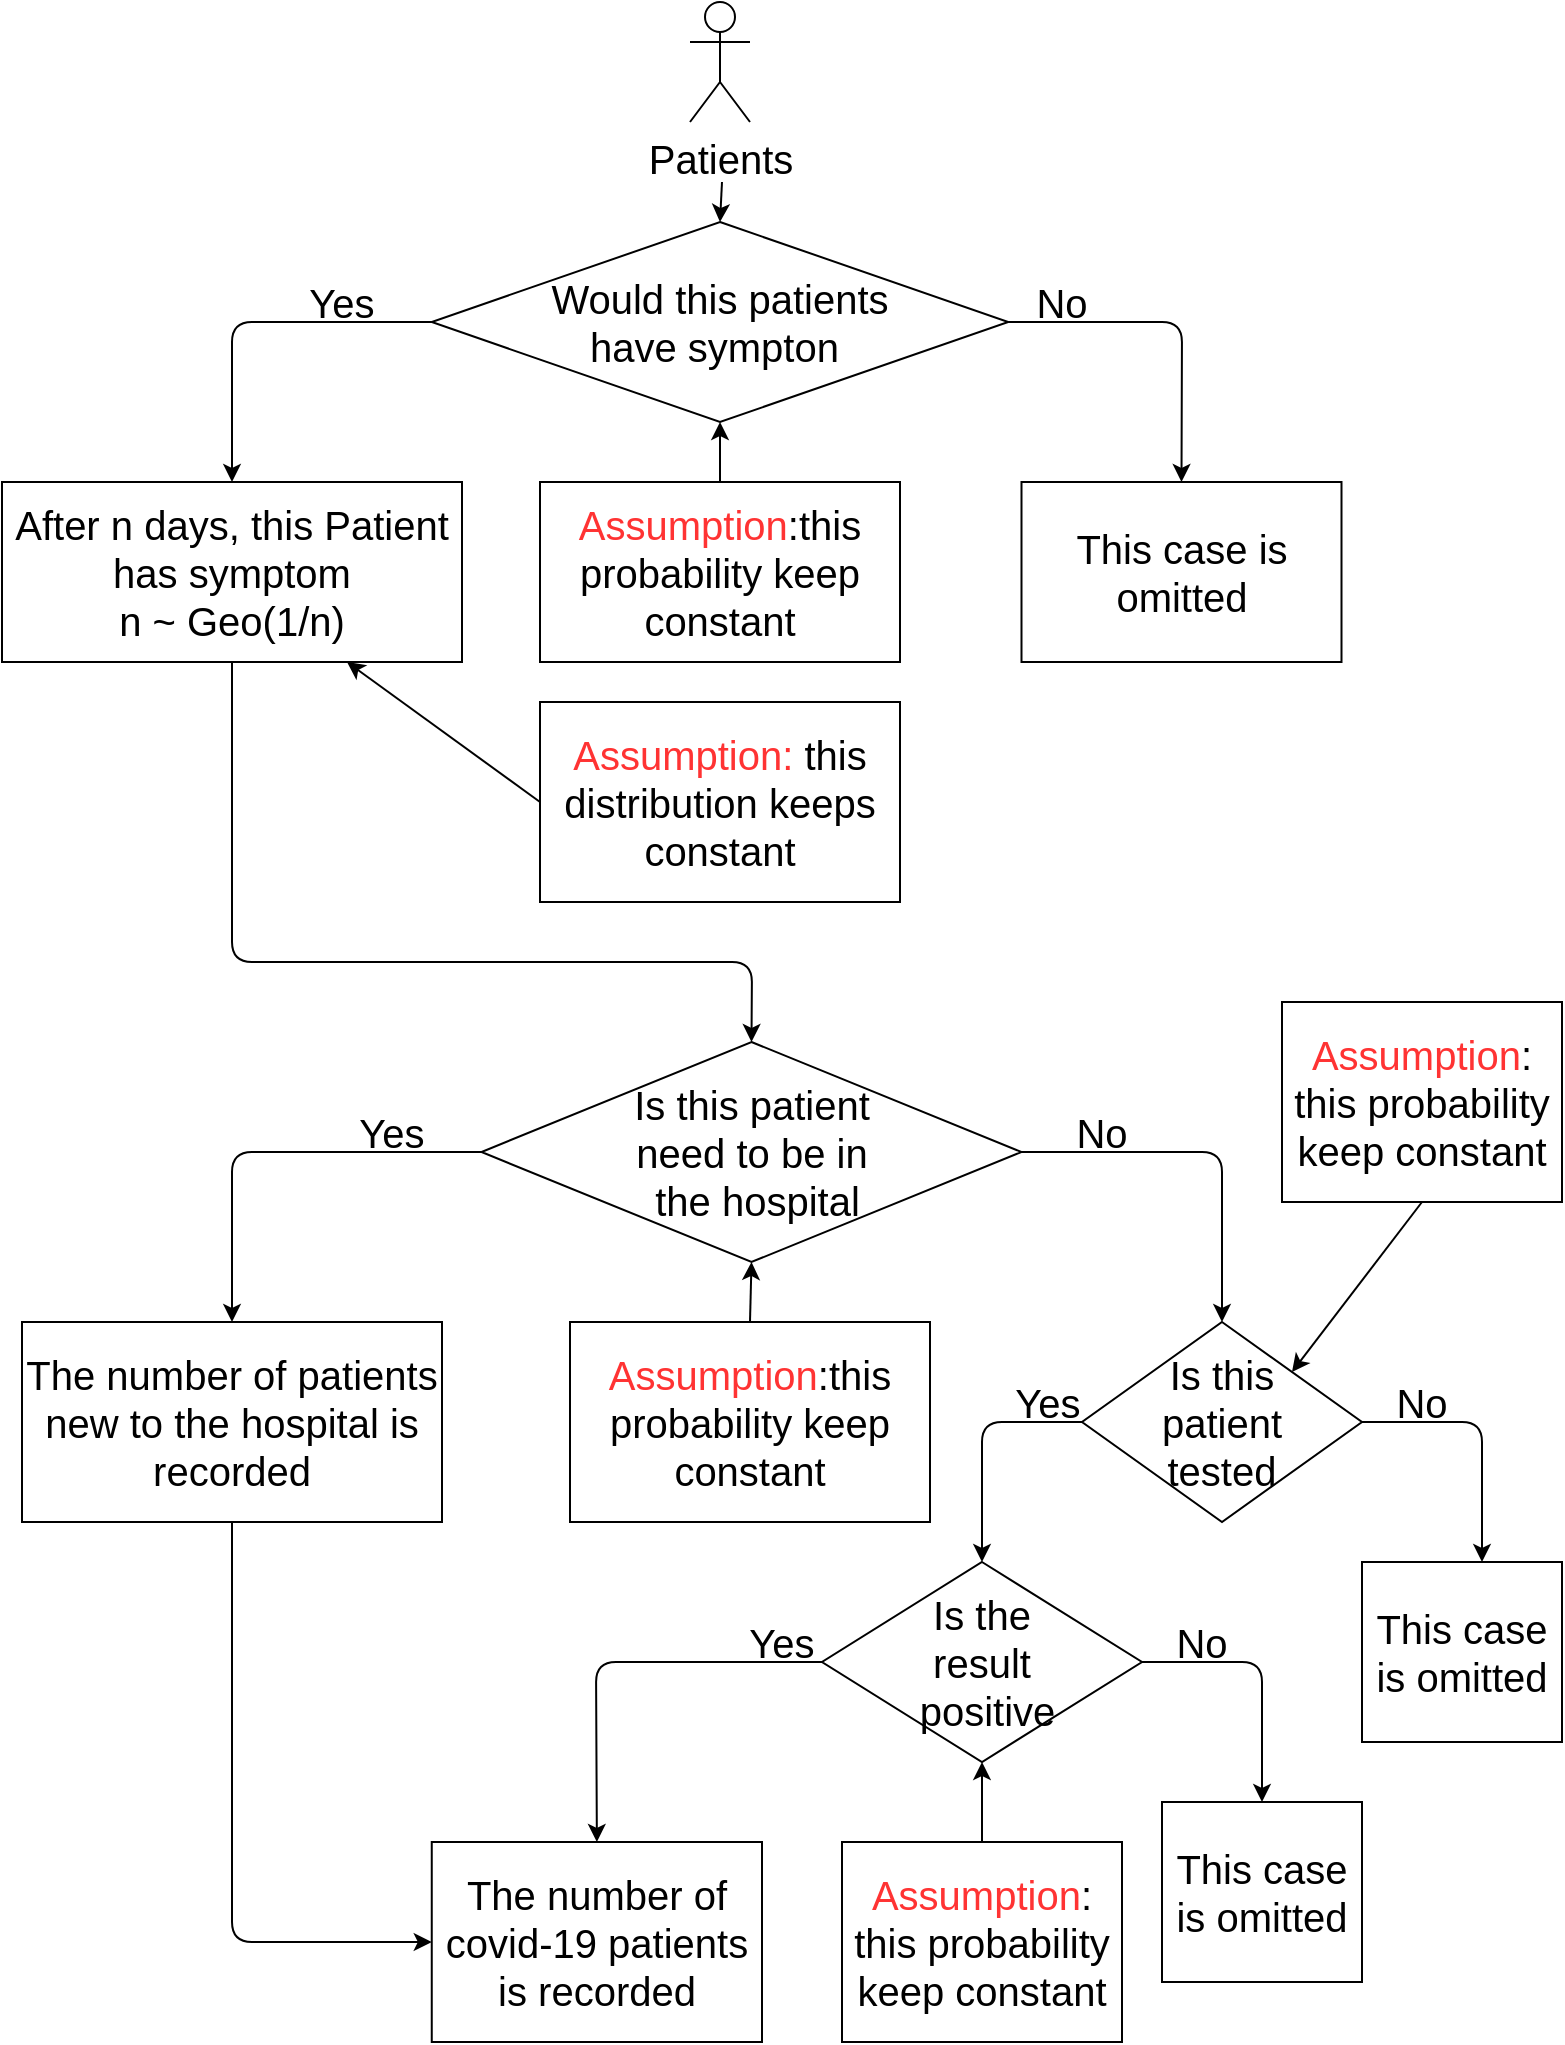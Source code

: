 <mxfile version="14.9.0" type="device"><diagram id="wYgK5nks8HcWJWhXojZG" name="Page-1"><mxGraphModel dx="1052" dy="624" grid="1" gridSize="10" guides="1" tooltips="1" connect="1" arrows="1" fold="1" page="1" pageScale="1" pageWidth="827" pageHeight="1169" math="0" shadow="0"><root><mxCell id="0"/><mxCell id="1" parent="0"/><mxCell id="vHe0E507JqWtaFOiYlpj-1" value="&lt;font style=&quot;font-size: 20px&quot;&gt;Patients&lt;/font&gt;" style="shape=umlActor;verticalLabelPosition=bottom;verticalAlign=top;html=1;outlineConnect=0;" vertex="1" parent="1"><mxGeometry x="384" y="20" width="30" height="60" as="geometry"/></mxCell><mxCell id="vHe0E507JqWtaFOiYlpj-4" value="" style="endArrow=classic;html=1;entryX=0.5;entryY=0;entryDx=0;entryDy=0;" edge="1" parent="1" target="vHe0E507JqWtaFOiYlpj-8"><mxGeometry width="50" height="50" relative="1" as="geometry"><mxPoint x="400" y="110" as="sourcePoint"/><mxPoint x="400" y="180" as="targetPoint"/></mxGeometry></mxCell><mxCell id="vHe0E507JqWtaFOiYlpj-6" value="&lt;font style=&quot;font-size: 20px&quot;&gt;After n days, this Patient has symptom&lt;br&gt;n ~ Geo(1/n)&lt;/font&gt;" style="rounded=0;whiteSpace=wrap;html=1;" vertex="1" parent="1"><mxGeometry x="40" y="260" width="230" height="90" as="geometry"/></mxCell><mxCell id="vHe0E507JqWtaFOiYlpj-8" value="&lt;font style=&quot;font-size: 20px&quot;&gt;Would this patients &lt;br&gt;have sympton&amp;nbsp;&lt;/font&gt;" style="rhombus;whiteSpace=wrap;html=1;" vertex="1" parent="1"><mxGeometry x="254.88" y="130" width="288.25" height="100" as="geometry"/></mxCell><mxCell id="vHe0E507JqWtaFOiYlpj-9" value="" style="endArrow=classic;html=1;exitX=0;exitY=0.5;exitDx=0;exitDy=0;entryX=0.5;entryY=0;entryDx=0;entryDy=0;" edge="1" parent="1" source="vHe0E507JqWtaFOiYlpj-8" target="vHe0E507JqWtaFOiYlpj-6"><mxGeometry width="50" height="50" relative="1" as="geometry"><mxPoint x="190" y="180" as="sourcePoint"/><mxPoint x="240" y="130" as="targetPoint"/><Array as="points"><mxPoint x="155" y="180"/></Array></mxGeometry></mxCell><mxCell id="vHe0E507JqWtaFOiYlpj-10" value="&lt;font style=&quot;font-size: 20px&quot;&gt;Yes&lt;/font&gt;" style="text;html=1;strokeColor=none;fillColor=none;align=center;verticalAlign=middle;whiteSpace=wrap;rounded=0;" vertex="1" parent="1"><mxGeometry x="190" y="160" width="40" height="20" as="geometry"/></mxCell><mxCell id="vHe0E507JqWtaFOiYlpj-11" value="&lt;font style=&quot;font-size: 20px&quot;&gt;This case is omitted&lt;/font&gt;" style="rounded=0;whiteSpace=wrap;html=1;" vertex="1" parent="1"><mxGeometry x="549.75" y="260" width="160" height="90" as="geometry"/></mxCell><mxCell id="vHe0E507JqWtaFOiYlpj-12" value="" style="endArrow=classic;html=1;entryX=0.5;entryY=0;entryDx=0;entryDy=0;exitX=1;exitY=0.5;exitDx=0;exitDy=0;" edge="1" parent="1" source="vHe0E507JqWtaFOiYlpj-8" target="vHe0E507JqWtaFOiYlpj-11"><mxGeometry width="50" height="50" relative="1" as="geometry"><mxPoint x="520" y="210" as="sourcePoint"/><mxPoint x="440" y="170" as="targetPoint"/><Array as="points"><mxPoint x="630" y="180"/></Array></mxGeometry></mxCell><mxCell id="vHe0E507JqWtaFOiYlpj-13" value="&lt;font style=&quot;font-size: 20px&quot;&gt;No&lt;/font&gt;" style="text;html=1;strokeColor=none;fillColor=none;align=center;verticalAlign=middle;whiteSpace=wrap;rounded=0;" vertex="1" parent="1"><mxGeometry x="549.75" y="160" width="40" height="20" as="geometry"/></mxCell><mxCell id="vHe0E507JqWtaFOiYlpj-15" value="&lt;font style=&quot;font-size: 20px&quot;&gt;&lt;font color=&quot;#ff3333&quot;&gt;Assumption&lt;/font&gt;:this probability keep constant&lt;/font&gt;" style="rounded=0;whiteSpace=wrap;html=1;" vertex="1" parent="1"><mxGeometry x="309" y="260" width="180" height="90" as="geometry"/></mxCell><mxCell id="vHe0E507JqWtaFOiYlpj-16" value="" style="endArrow=classic;html=1;entryX=0.5;entryY=1;entryDx=0;entryDy=0;exitX=0.5;exitY=0;exitDx=0;exitDy=0;" edge="1" parent="1" source="vHe0E507JqWtaFOiYlpj-15" target="vHe0E507JqWtaFOiYlpj-8"><mxGeometry width="50" height="50" relative="1" as="geometry"><mxPoint x="390" y="360" as="sourcePoint"/><mxPoint x="440" y="310" as="targetPoint"/></mxGeometry></mxCell><mxCell id="vHe0E507JqWtaFOiYlpj-17" value="" style="endArrow=classic;html=1;entryX=0.75;entryY=1;entryDx=0;entryDy=0;exitX=0;exitY=0.5;exitDx=0;exitDy=0;" edge="1" parent="1" source="vHe0E507JqWtaFOiYlpj-18" target="vHe0E507JqWtaFOiYlpj-6"><mxGeometry width="50" height="50" relative="1" as="geometry"><mxPoint x="280" y="490" as="sourcePoint"/><mxPoint x="440" y="530" as="targetPoint"/></mxGeometry></mxCell><mxCell id="vHe0E507JqWtaFOiYlpj-18" value="&lt;font style=&quot;font-size: 20px&quot;&gt;&lt;font color=&quot;#ff3333&quot;&gt;Assumption:&lt;/font&gt; this distribution keeps constant&lt;/font&gt;" style="rounded=0;whiteSpace=wrap;html=1;" vertex="1" parent="1"><mxGeometry x="309" y="370" width="180" height="100" as="geometry"/></mxCell><mxCell id="vHe0E507JqWtaFOiYlpj-19" value="" style="endArrow=classic;html=1;exitX=0.5;exitY=1;exitDx=0;exitDy=0;entryX=0.5;entryY=0;entryDx=0;entryDy=0;" edge="1" parent="1" source="vHe0E507JqWtaFOiYlpj-6" target="vHe0E507JqWtaFOiYlpj-20"><mxGeometry width="50" height="50" relative="1" as="geometry"><mxPoint x="390" y="690" as="sourcePoint"/><mxPoint x="420" y="670" as="targetPoint"/><Array as="points"><mxPoint x="155" y="500"/><mxPoint x="415" y="500"/></Array></mxGeometry></mxCell><mxCell id="vHe0E507JqWtaFOiYlpj-20" value="&lt;font style=&quot;font-size: 20px&quot;&gt;Is this patient &lt;br&gt;need to&amp;nbsp;be in&lt;br&gt;&amp;nbsp;the hospital&lt;/font&gt;" style="rhombus;whiteSpace=wrap;html=1;" vertex="1" parent="1"><mxGeometry x="279.75" y="540" width="270" height="110" as="geometry"/></mxCell><mxCell id="vHe0E507JqWtaFOiYlpj-21" value="" style="endArrow=classic;html=1;exitX=0;exitY=0.5;exitDx=0;exitDy=0;" edge="1" parent="1" source="vHe0E507JqWtaFOiYlpj-20" target="vHe0E507JqWtaFOiYlpj-27"><mxGeometry width="50" height="50" relative="1" as="geometry"><mxPoint x="330" y="760" as="sourcePoint"/><mxPoint x="180" y="820" as="targetPoint"/><Array as="points"><mxPoint x="155" y="595"/></Array></mxGeometry></mxCell><mxCell id="vHe0E507JqWtaFOiYlpj-22" value="" style="endArrow=classic;html=1;exitX=1;exitY=0.5;exitDx=0;exitDy=0;entryX=0.5;entryY=0;entryDx=0;entryDy=0;" edge="1" parent="1" source="vHe0E507JqWtaFOiYlpj-20" target="vHe0E507JqWtaFOiYlpj-29"><mxGeometry width="50" height="50" relative="1" as="geometry"><mxPoint x="330" y="760" as="sourcePoint"/><mxPoint x="650" y="660" as="targetPoint"/><Array as="points"><mxPoint x="650" y="595"/></Array></mxGeometry></mxCell><mxCell id="vHe0E507JqWtaFOiYlpj-23" value="&lt;font style=&quot;font-size: 20px&quot;&gt;Yes&lt;/font&gt;" style="text;html=1;strokeColor=none;fillColor=none;align=center;verticalAlign=middle;whiteSpace=wrap;rounded=0;" vertex="1" parent="1"><mxGeometry x="214.88" y="575" width="40" height="20" as="geometry"/></mxCell><mxCell id="vHe0E507JqWtaFOiYlpj-24" value="&lt;font style=&quot;font-size: 20px&quot;&gt;No&lt;/font&gt;" style="text;html=1;strokeColor=none;fillColor=none;align=center;verticalAlign=middle;whiteSpace=wrap;rounded=0;" vertex="1" parent="1"><mxGeometry x="570" y="575" width="40" height="20" as="geometry"/></mxCell><mxCell id="vHe0E507JqWtaFOiYlpj-25" value="&lt;font style=&quot;font-size: 20px&quot;&gt;&lt;font color=&quot;#ff3333&quot;&gt;Assumption&lt;/font&gt;:this probability keep constant&lt;/font&gt;" style="rounded=0;whiteSpace=wrap;html=1;" vertex="1" parent="1"><mxGeometry x="324" y="680" width="180" height="100" as="geometry"/></mxCell><mxCell id="vHe0E507JqWtaFOiYlpj-26" value="" style="endArrow=classic;html=1;entryX=0.5;entryY=1;entryDx=0;entryDy=0;exitX=0.5;exitY=0;exitDx=0;exitDy=0;" edge="1" parent="1" source="vHe0E507JqWtaFOiYlpj-25" target="vHe0E507JqWtaFOiYlpj-20"><mxGeometry width="50" height="50" relative="1" as="geometry"><mxPoint x="405.75" y="870" as="sourcePoint"/><mxPoint x="414.75" y="790" as="targetPoint"/></mxGeometry></mxCell><mxCell id="vHe0E507JqWtaFOiYlpj-27" value="&lt;font style=&quot;font-size: 20px&quot;&gt;The number of patients new to the hospital is recorded&lt;/font&gt;" style="rounded=0;whiteSpace=wrap;html=1;" vertex="1" parent="1"><mxGeometry x="50" y="680" width="210" height="100" as="geometry"/></mxCell><mxCell id="vHe0E507JqWtaFOiYlpj-29" value="&lt;font style=&quot;font-size: 20px&quot;&gt;Is this &lt;br&gt;patient &lt;br&gt;tested&lt;/font&gt;" style="rhombus;whiteSpace=wrap;html=1;" vertex="1" parent="1"><mxGeometry x="580" y="680" width="140" height="100" as="geometry"/></mxCell><mxCell id="vHe0E507JqWtaFOiYlpj-30" value="" style="endArrow=classic;html=1;exitX=1;exitY=0.5;exitDx=0;exitDy=0;" edge="1" parent="1" source="vHe0E507JqWtaFOiYlpj-29"><mxGeometry width="50" height="50" relative="1" as="geometry"><mxPoint x="400" y="860" as="sourcePoint"/><mxPoint x="780" y="800" as="targetPoint"/><Array as="points"><mxPoint x="780" y="730"/></Array></mxGeometry></mxCell><mxCell id="vHe0E507JqWtaFOiYlpj-31" value="&lt;font style=&quot;font-size: 20px&quot;&gt;No&lt;/font&gt;" style="text;html=1;strokeColor=none;fillColor=none;align=center;verticalAlign=middle;whiteSpace=wrap;rounded=0;" vertex="1" parent="1"><mxGeometry x="730" y="710" width="40" height="20" as="geometry"/></mxCell><mxCell id="vHe0E507JqWtaFOiYlpj-33" value="&lt;font style=&quot;font-size: 20px&quot;&gt;This case is omitted&lt;/font&gt;" style="rounded=0;whiteSpace=wrap;html=1;" vertex="1" parent="1"><mxGeometry x="720" y="800" width="100" height="90" as="geometry"/></mxCell><mxCell id="vHe0E507JqWtaFOiYlpj-34" value="" style="endArrow=classic;html=1;exitX=0;exitY=0.5;exitDx=0;exitDy=0;entryX=0.5;entryY=0;entryDx=0;entryDy=0;" edge="1" parent="1" source="vHe0E507JqWtaFOiYlpj-29" target="vHe0E507JqWtaFOiYlpj-36"><mxGeometry width="50" height="50" relative="1" as="geometry"><mxPoint x="400" y="780" as="sourcePoint"/><mxPoint x="530" y="800" as="targetPoint"/><Array as="points"><mxPoint x="530" y="730"/></Array></mxGeometry></mxCell><mxCell id="vHe0E507JqWtaFOiYlpj-35" value="&lt;font style=&quot;font-size: 20px&quot;&gt;Yes&lt;/font&gt;" style="text;html=1;strokeColor=none;fillColor=none;align=center;verticalAlign=middle;whiteSpace=wrap;rounded=0;" vertex="1" parent="1"><mxGeometry x="543.13" y="710" width="40" height="20" as="geometry"/></mxCell><mxCell id="vHe0E507JqWtaFOiYlpj-36" value="&lt;font style=&quot;font-size: 20px&quot;&gt;Is the &lt;br&gt;result&lt;br&gt;&amp;nbsp;positive&lt;/font&gt;" style="rhombus;whiteSpace=wrap;html=1;" vertex="1" parent="1"><mxGeometry x="450" y="800" width="160" height="100" as="geometry"/></mxCell><mxCell id="vHe0E507JqWtaFOiYlpj-37" value="" style="endArrow=classic;html=1;exitX=1;exitY=0.5;exitDx=0;exitDy=0;entryX=0.5;entryY=0;entryDx=0;entryDy=0;" edge="1" parent="1" source="vHe0E507JqWtaFOiYlpj-36" target="vHe0E507JqWtaFOiYlpj-39"><mxGeometry width="50" height="50" relative="1" as="geometry"><mxPoint x="610" y="850" as="sourcePoint"/><mxPoint x="670" y="920" as="targetPoint"/><Array as="points"><mxPoint x="670" y="850"/></Array></mxGeometry></mxCell><mxCell id="vHe0E507JqWtaFOiYlpj-38" value="&lt;font style=&quot;font-size: 20px&quot;&gt;No&lt;/font&gt;" style="text;html=1;strokeColor=none;fillColor=none;align=center;verticalAlign=middle;whiteSpace=wrap;rounded=0;" vertex="1" parent="1"><mxGeometry x="620" y="830" width="40" height="20" as="geometry"/></mxCell><mxCell id="vHe0E507JqWtaFOiYlpj-39" value="&lt;font style=&quot;font-size: 20px&quot;&gt;This case is omitted&lt;/font&gt;" style="rounded=0;whiteSpace=wrap;html=1;" vertex="1" parent="1"><mxGeometry x="620" y="920" width="100" height="90" as="geometry"/></mxCell><mxCell id="vHe0E507JqWtaFOiYlpj-40" value="" style="endArrow=classic;html=1;exitX=1;exitY=1;exitDx=0;exitDy=0;entryX=0.5;entryY=0;entryDx=0;entryDy=0;" edge="1" parent="1" source="vHe0E507JqWtaFOiYlpj-41" target="vHe0E507JqWtaFOiYlpj-43"><mxGeometry width="50" height="50" relative="1" as="geometry"><mxPoint x="446.87" y="850" as="sourcePoint"/><mxPoint x="396.87" y="920" as="targetPoint"/><Array as="points"><mxPoint x="337" y="850"/></Array></mxGeometry></mxCell><mxCell id="vHe0E507JqWtaFOiYlpj-41" value="&lt;font style=&quot;font-size: 20px&quot;&gt;Yes&lt;/font&gt;" style="text;html=1;strokeColor=none;fillColor=none;align=center;verticalAlign=middle;whiteSpace=wrap;rounded=0;" vertex="1" parent="1"><mxGeometry x="410" y="830" width="40" height="20" as="geometry"/></mxCell><mxCell id="vHe0E507JqWtaFOiYlpj-43" value="&lt;font style=&quot;font-size: 20px&quot;&gt;The number of covid-19 patients is recorded&lt;/font&gt;" style="rounded=0;whiteSpace=wrap;html=1;" vertex="1" parent="1"><mxGeometry x="254.88" y="940" width="165.12" height="100" as="geometry"/></mxCell><mxCell id="vHe0E507JqWtaFOiYlpj-44" value="" style="endArrow=classic;html=1;entryX=0;entryY=0.5;entryDx=0;entryDy=0;exitX=0.5;exitY=1;exitDx=0;exitDy=0;" edge="1" parent="1" source="vHe0E507JqWtaFOiYlpj-27" target="vHe0E507JqWtaFOiYlpj-43"><mxGeometry width="50" height="50" relative="1" as="geometry"><mxPoint x="400" y="860" as="sourcePoint"/><mxPoint x="450" y="810" as="targetPoint"/><Array as="points"><mxPoint x="155" y="990"/></Array></mxGeometry></mxCell><mxCell id="vHe0E507JqWtaFOiYlpj-47" value="&lt;font style=&quot;font-size: 20px&quot;&gt;&lt;font color=&quot;#ff3333&quot;&gt;Assumption&lt;/font&gt;:&lt;br&gt;this probability keep constant&lt;/font&gt;" style="rounded=0;whiteSpace=wrap;html=1;" vertex="1" parent="1"><mxGeometry x="460" y="940" width="140" height="100" as="geometry"/></mxCell><mxCell id="vHe0E507JqWtaFOiYlpj-48" value="" style="endArrow=classic;html=1;exitX=0.5;exitY=0;exitDx=0;exitDy=0;entryX=0.5;entryY=1;entryDx=0;entryDy=0;" edge="1" parent="1" source="vHe0E507JqWtaFOiYlpj-47" target="vHe0E507JqWtaFOiYlpj-36"><mxGeometry width="50" height="50" relative="1" as="geometry"><mxPoint x="370" y="910" as="sourcePoint"/><mxPoint x="510" y="910" as="targetPoint"/></mxGeometry></mxCell><mxCell id="vHe0E507JqWtaFOiYlpj-49" value="&lt;font style=&quot;font-size: 20px&quot;&gt;&lt;font color=&quot;#ff3333&quot;&gt;Assumption&lt;/font&gt;:&lt;br&gt;this probability keep constant&lt;/font&gt;" style="rounded=0;whiteSpace=wrap;html=1;" vertex="1" parent="1"><mxGeometry x="680" y="520" width="140" height="100" as="geometry"/></mxCell><mxCell id="vHe0E507JqWtaFOiYlpj-50" value="" style="endArrow=classic;html=1;exitX=0.5;exitY=1;exitDx=0;exitDy=0;entryX=1;entryY=0;entryDx=0;entryDy=0;" edge="1" parent="1" source="vHe0E507JqWtaFOiYlpj-49" target="vHe0E507JqWtaFOiYlpj-29"><mxGeometry width="50" height="50" relative="1" as="geometry"><mxPoint x="370" y="780" as="sourcePoint"/><mxPoint x="420" y="730" as="targetPoint"/></mxGeometry></mxCell></root></mxGraphModel></diagram></mxfile>